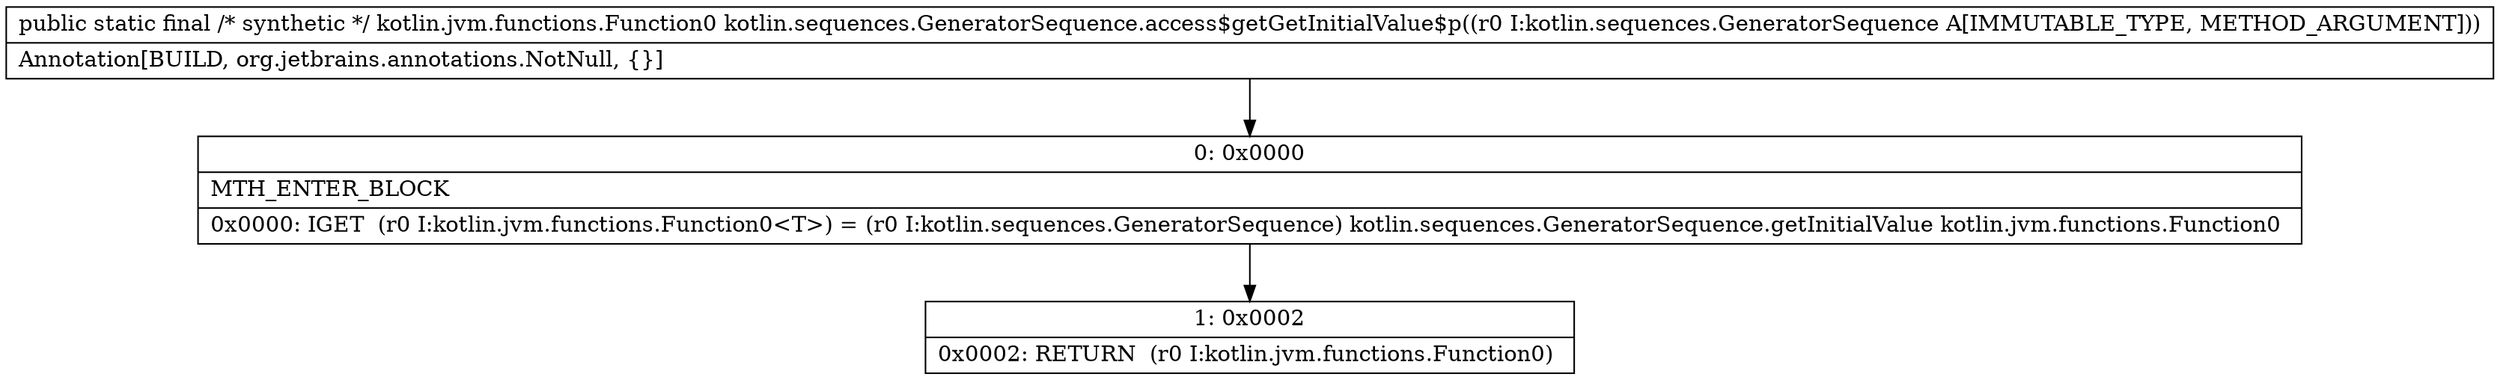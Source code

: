 digraph "CFG forkotlin.sequences.GeneratorSequence.access$getGetInitialValue$p(Lkotlin\/sequences\/GeneratorSequence;)Lkotlin\/jvm\/functions\/Function0;" {
Node_0 [shape=record,label="{0\:\ 0x0000|MTH_ENTER_BLOCK\l|0x0000: IGET  (r0 I:kotlin.jvm.functions.Function0\<T\>) = (r0 I:kotlin.sequences.GeneratorSequence) kotlin.sequences.GeneratorSequence.getInitialValue kotlin.jvm.functions.Function0 \l}"];
Node_1 [shape=record,label="{1\:\ 0x0002|0x0002: RETURN  (r0 I:kotlin.jvm.functions.Function0) \l}"];
MethodNode[shape=record,label="{public static final \/* synthetic *\/ kotlin.jvm.functions.Function0 kotlin.sequences.GeneratorSequence.access$getGetInitialValue$p((r0 I:kotlin.sequences.GeneratorSequence A[IMMUTABLE_TYPE, METHOD_ARGUMENT]))  | Annotation[BUILD, org.jetbrains.annotations.NotNull, \{\}]\l}"];
MethodNode -> Node_0;
Node_0 -> Node_1;
}

